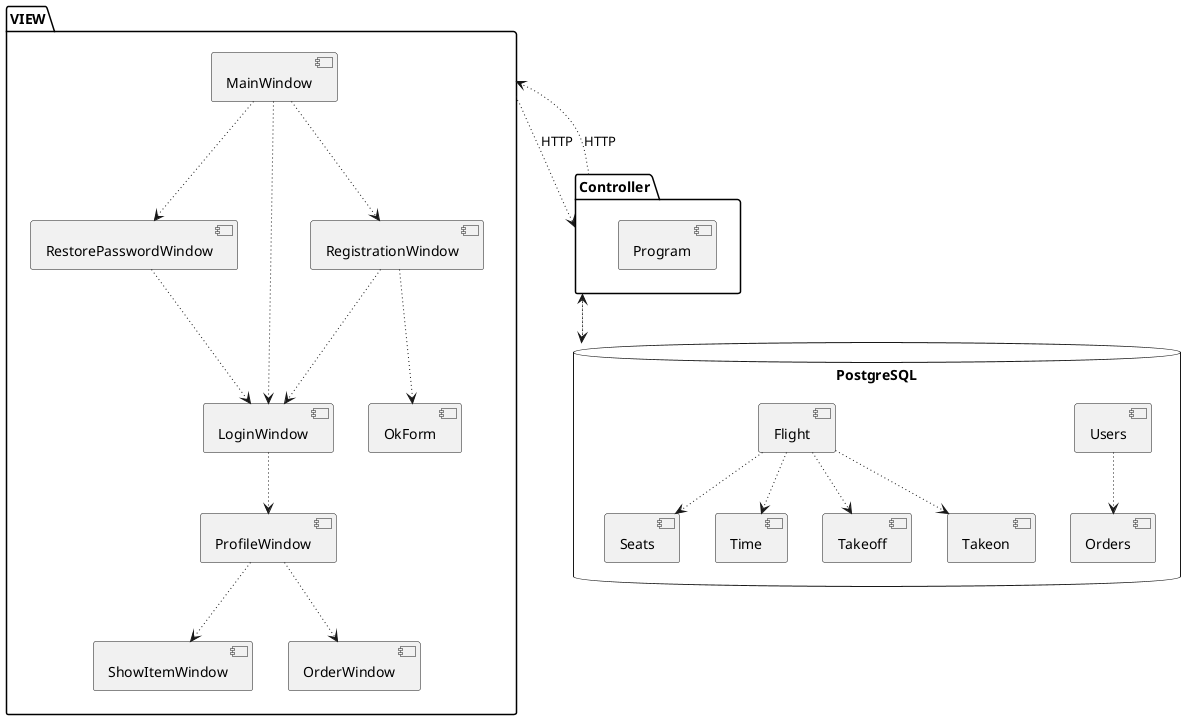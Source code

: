 @startuml
'https://plantuml.com/component-diagram

package "VIEW" {
   [MainWindow]-[dotted]-> [RestorePasswordWindow]
   [MainWindow]-[dotted]-> [LoginWindow]
   [MainWindow]-[dotted]-> [RegistrationWindow]
   [RegistrationWindow] -[dotted]-> [LoginWindow]
   [RestorePasswordWindow] -[dotted]-> [LoginWindow]
   [RegistrationWindow] -[dotted]-> [OkForm]
   [ProfileWindow] -[dotted]-> [ShowItemWindow]
   [LoginWindow] -[dotted]->[ProfileWindow]
   [ProfileWindow] -[dotted]-> [OrderWindow]
}

package "Controller" {
  [Program]
}


database "PostgreSQL" {
[Users] -[dotted]-> [Orders]
[Flight] -[dotted]-> [Seats]
[Flight] -[dotted]-> [Time]
[Flight] -[dotted]-> [Takeoff]
[Flight] -[dotted]-> [Takeon]
}


[VIEW]-[dotted]-> [Controller]:HTTP
[Controller] -[dotted]-> [VIEW]:HTTP
[Controller] -[dotted]-> [PostgreSQL]
[PostgreSQL] -[dotted]->[Controller]
@enduml